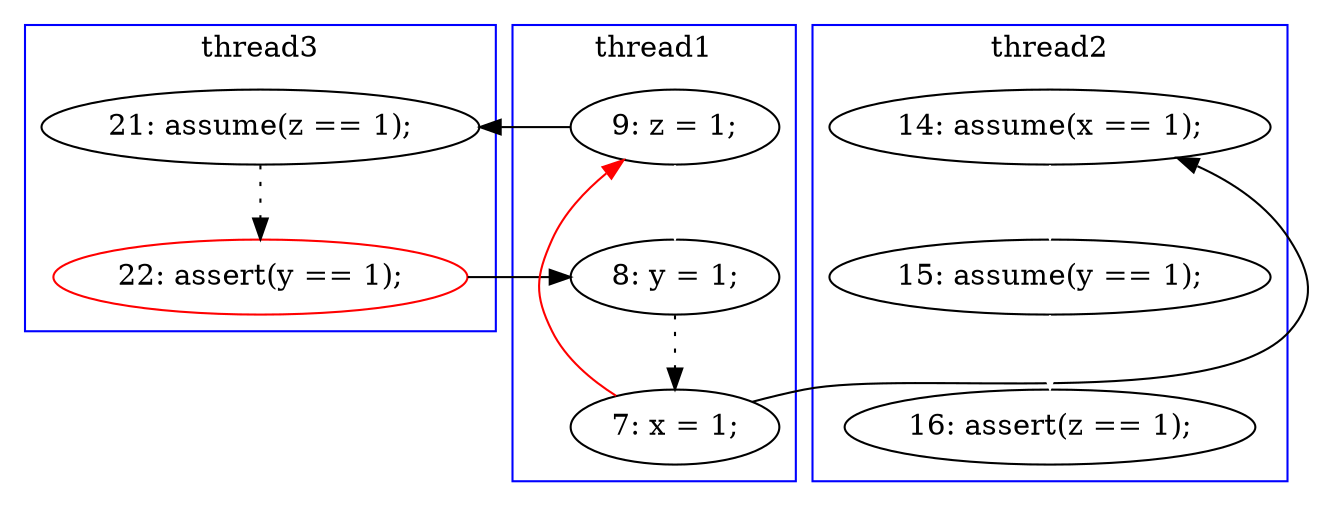 digraph Counterexample {
	13 -> 14 [color = black, style = dotted]
	16 -> 8 [color = red, style = solid, constraint = false]
	20 -> 22 [color = white, style = solid]
	8 -> 15 [color = white, style = solid]
	14 -> 15 [color = black, style = solid, constraint = false]
	18 -> 20 [color = white, style = solid]
	15 -> 16 [color = black, style = dotted]
	16 -> 18 [color = black, style = solid, constraint = false]
	8 -> 13 [color = black, style = solid, constraint = false]
	subgraph cluster3 {
		label = thread3
		color = blue
		14  [label = "22: assert(y == 1);", color = red]
		13  [label = "21: assume(z == 1);"]
	}
	subgraph cluster1 {
		label = thread1
		color = blue
		16  [label = "7: x = 1;"]
		15  [label = "8: y = 1;"]
		8  [label = "9: z = 1;"]
	}
	subgraph cluster2 {
		label = thread2
		color = blue
		20  [label = "15: assume(y == 1);"]
		22  [label = "16: assert(z == 1);"]
		18  [label = "14: assume(x == 1);"]
	}
}